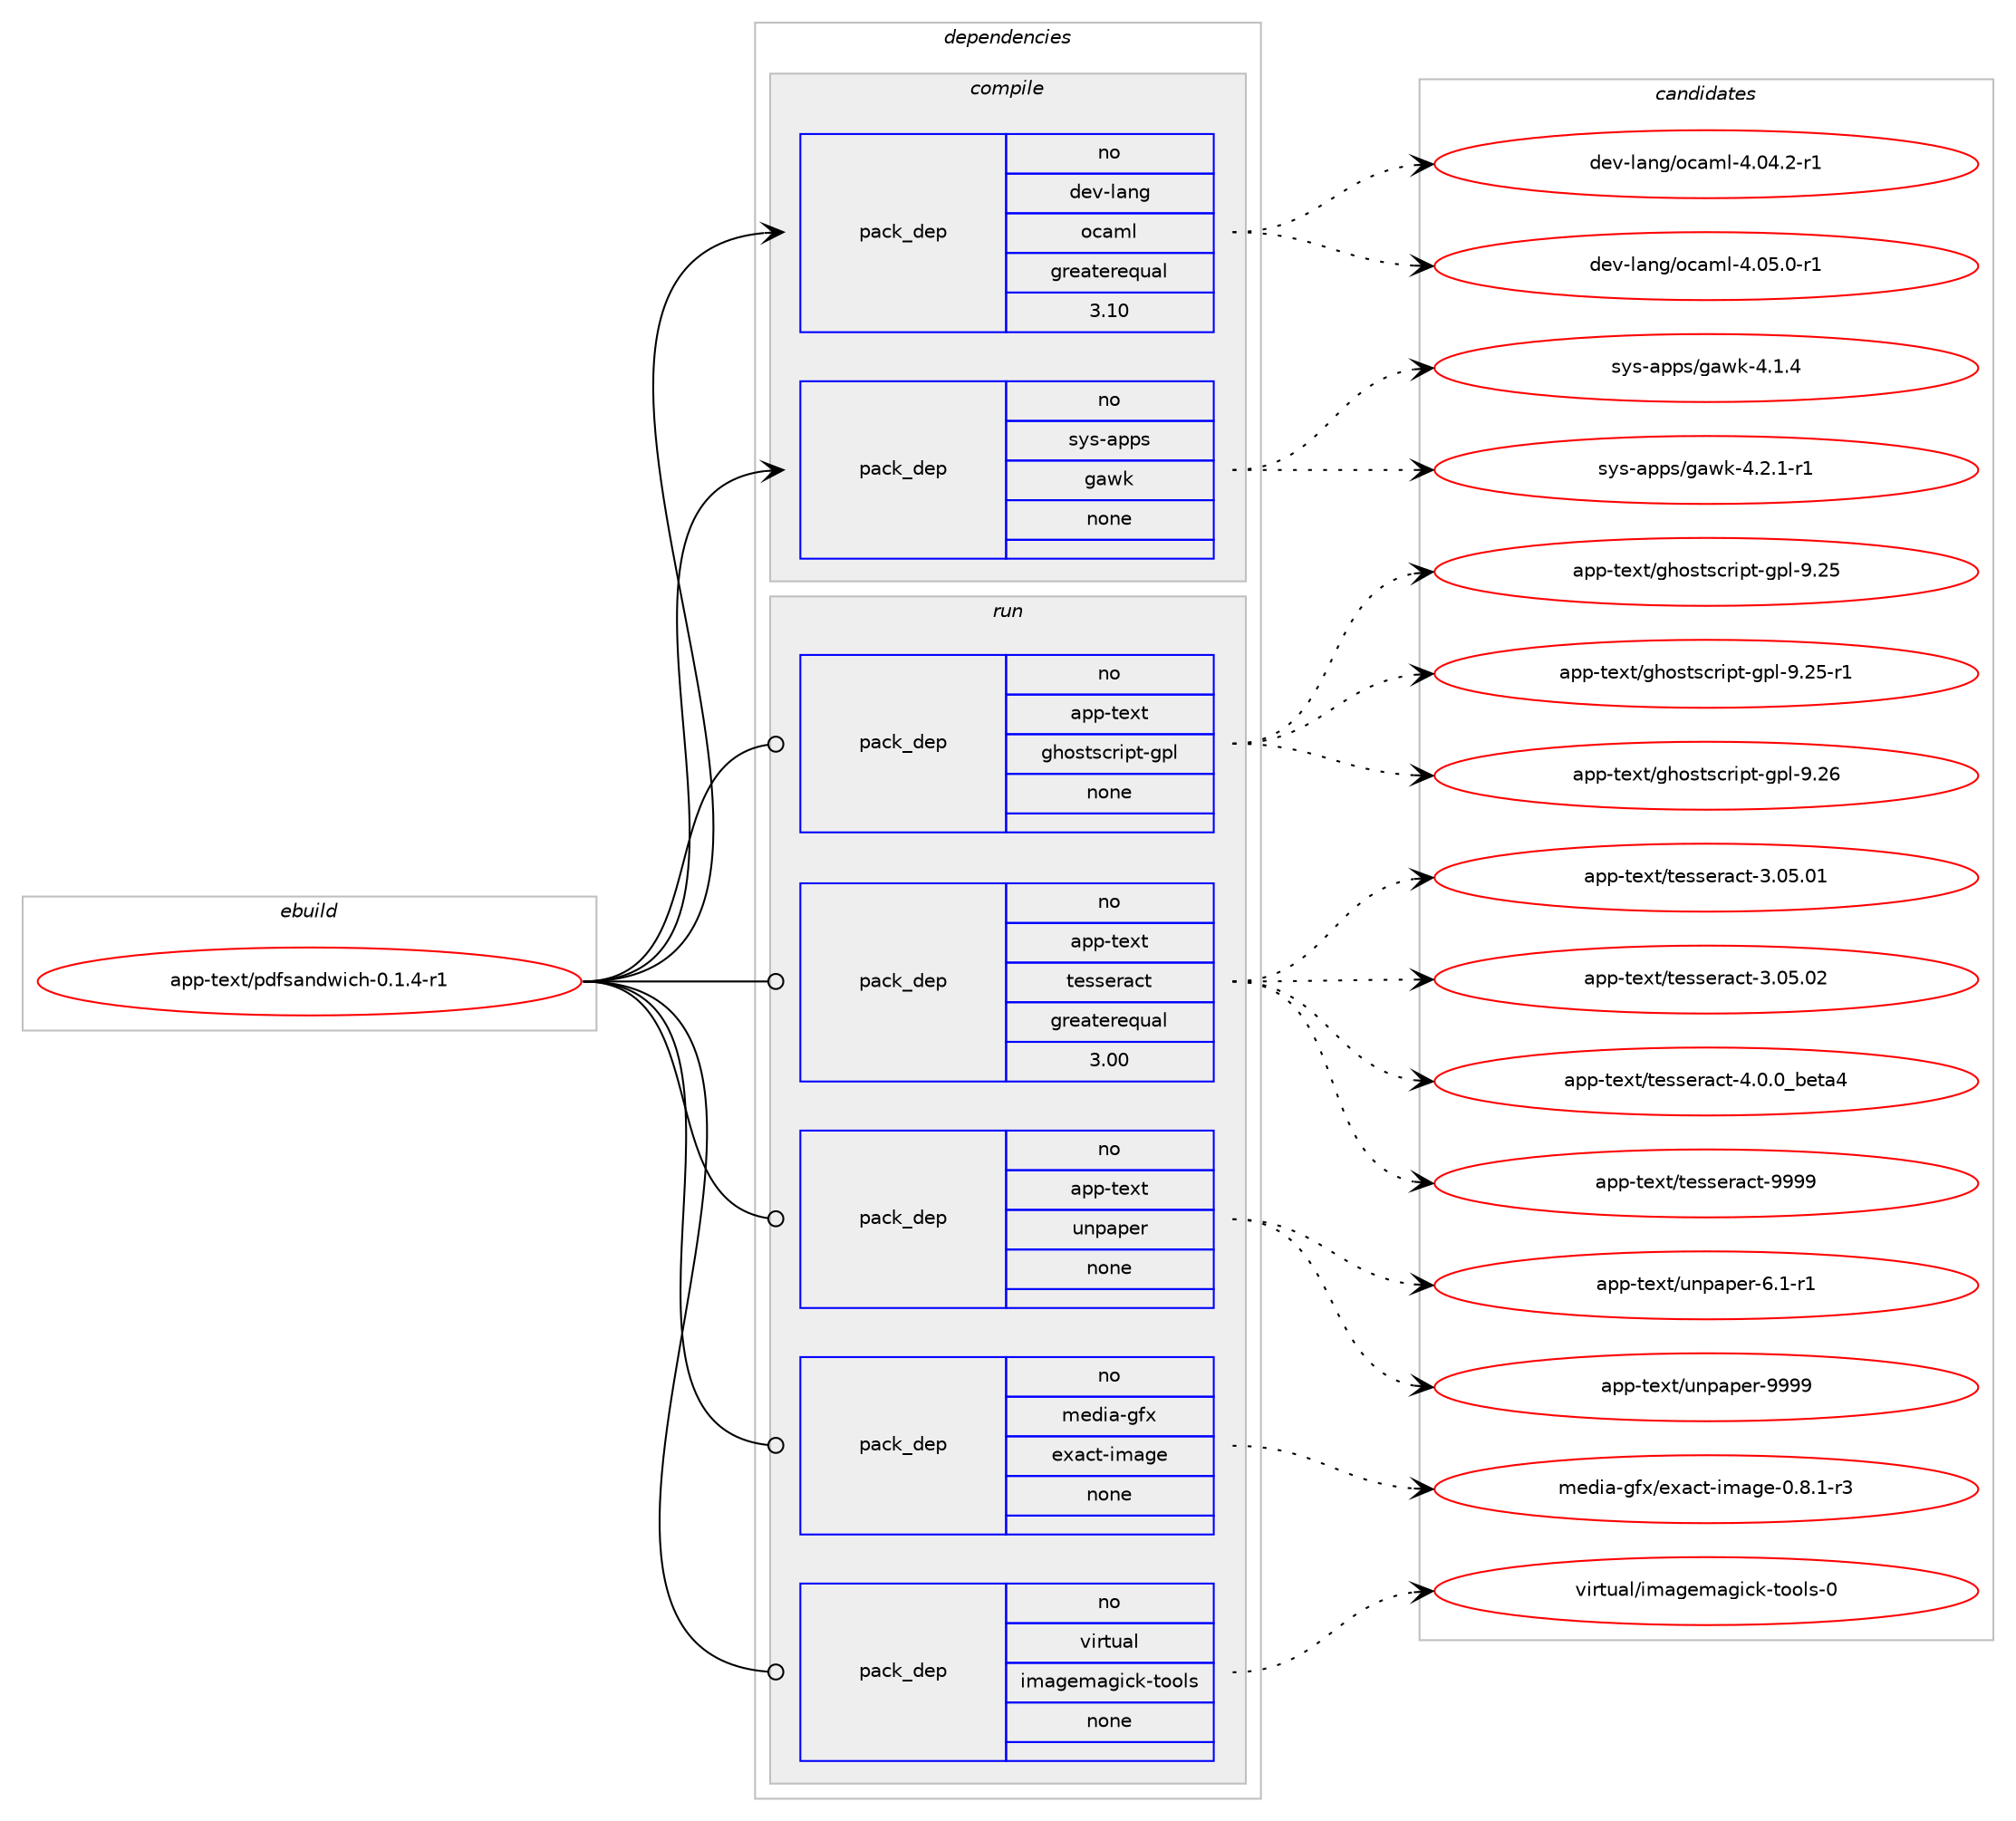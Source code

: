 digraph prolog {

# *************
# Graph options
# *************

newrank=true;
concentrate=true;
compound=true;
graph [rankdir=LR,fontname=Helvetica,fontsize=10,ranksep=1.5];#, ranksep=2.5, nodesep=0.2];
edge  [arrowhead=vee];
node  [fontname=Helvetica,fontsize=10];

# **********
# The ebuild
# **********

subgraph cluster_leftcol {
color=gray;
rank=same;
label=<<i>ebuild</i>>;
id [label="app-text/pdfsandwich-0.1.4-r1", color=red, width=4, href="../app-text/pdfsandwich-0.1.4-r1.svg"];
}

# ****************
# The dependencies
# ****************

subgraph cluster_midcol {
color=gray;
label=<<i>dependencies</i>>;
subgraph cluster_compile {
fillcolor="#eeeeee";
style=filled;
label=<<i>compile</i>>;
subgraph pack935111 {
dependency1311516 [label=<<TABLE BORDER="0" CELLBORDER="1" CELLSPACING="0" CELLPADDING="4" WIDTH="220"><TR><TD ROWSPAN="6" CELLPADDING="30">pack_dep</TD></TR><TR><TD WIDTH="110">no</TD></TR><TR><TD>dev-lang</TD></TR><TR><TD>ocaml</TD></TR><TR><TD>greaterequal</TD></TR><TR><TD>3.10</TD></TR></TABLE>>, shape=none, color=blue];
}
id:e -> dependency1311516:w [weight=20,style="solid",arrowhead="vee"];
subgraph pack935112 {
dependency1311517 [label=<<TABLE BORDER="0" CELLBORDER="1" CELLSPACING="0" CELLPADDING="4" WIDTH="220"><TR><TD ROWSPAN="6" CELLPADDING="30">pack_dep</TD></TR><TR><TD WIDTH="110">no</TD></TR><TR><TD>sys-apps</TD></TR><TR><TD>gawk</TD></TR><TR><TD>none</TD></TR><TR><TD></TD></TR></TABLE>>, shape=none, color=blue];
}
id:e -> dependency1311517:w [weight=20,style="solid",arrowhead="vee"];
}
subgraph cluster_compileandrun {
fillcolor="#eeeeee";
style=filled;
label=<<i>compile and run</i>>;
}
subgraph cluster_run {
fillcolor="#eeeeee";
style=filled;
label=<<i>run</i>>;
subgraph pack935113 {
dependency1311518 [label=<<TABLE BORDER="0" CELLBORDER="1" CELLSPACING="0" CELLPADDING="4" WIDTH="220"><TR><TD ROWSPAN="6" CELLPADDING="30">pack_dep</TD></TR><TR><TD WIDTH="110">no</TD></TR><TR><TD>app-text</TD></TR><TR><TD>ghostscript-gpl</TD></TR><TR><TD>none</TD></TR><TR><TD></TD></TR></TABLE>>, shape=none, color=blue];
}
id:e -> dependency1311518:w [weight=20,style="solid",arrowhead="odot"];
subgraph pack935114 {
dependency1311519 [label=<<TABLE BORDER="0" CELLBORDER="1" CELLSPACING="0" CELLPADDING="4" WIDTH="220"><TR><TD ROWSPAN="6" CELLPADDING="30">pack_dep</TD></TR><TR><TD WIDTH="110">no</TD></TR><TR><TD>app-text</TD></TR><TR><TD>tesseract</TD></TR><TR><TD>greaterequal</TD></TR><TR><TD>3.00</TD></TR></TABLE>>, shape=none, color=blue];
}
id:e -> dependency1311519:w [weight=20,style="solid",arrowhead="odot"];
subgraph pack935115 {
dependency1311520 [label=<<TABLE BORDER="0" CELLBORDER="1" CELLSPACING="0" CELLPADDING="4" WIDTH="220"><TR><TD ROWSPAN="6" CELLPADDING="30">pack_dep</TD></TR><TR><TD WIDTH="110">no</TD></TR><TR><TD>app-text</TD></TR><TR><TD>unpaper</TD></TR><TR><TD>none</TD></TR><TR><TD></TD></TR></TABLE>>, shape=none, color=blue];
}
id:e -> dependency1311520:w [weight=20,style="solid",arrowhead="odot"];
subgraph pack935116 {
dependency1311521 [label=<<TABLE BORDER="0" CELLBORDER="1" CELLSPACING="0" CELLPADDING="4" WIDTH="220"><TR><TD ROWSPAN="6" CELLPADDING="30">pack_dep</TD></TR><TR><TD WIDTH="110">no</TD></TR><TR><TD>media-gfx</TD></TR><TR><TD>exact-image</TD></TR><TR><TD>none</TD></TR><TR><TD></TD></TR></TABLE>>, shape=none, color=blue];
}
id:e -> dependency1311521:w [weight=20,style="solid",arrowhead="odot"];
subgraph pack935117 {
dependency1311522 [label=<<TABLE BORDER="0" CELLBORDER="1" CELLSPACING="0" CELLPADDING="4" WIDTH="220"><TR><TD ROWSPAN="6" CELLPADDING="30">pack_dep</TD></TR><TR><TD WIDTH="110">no</TD></TR><TR><TD>virtual</TD></TR><TR><TD>imagemagick-tools</TD></TR><TR><TD>none</TD></TR><TR><TD></TD></TR></TABLE>>, shape=none, color=blue];
}
id:e -> dependency1311522:w [weight=20,style="solid",arrowhead="odot"];
}
}

# **************
# The candidates
# **************

subgraph cluster_choices {
rank=same;
color=gray;
label=<<i>candidates</i>>;

subgraph choice935111 {
color=black;
nodesep=1;
choice1001011184510897110103471119997109108455246485246504511449 [label="dev-lang/ocaml-4.04.2-r1", color=red, width=4,href="../dev-lang/ocaml-4.04.2-r1.svg"];
choice1001011184510897110103471119997109108455246485346484511449 [label="dev-lang/ocaml-4.05.0-r1", color=red, width=4,href="../dev-lang/ocaml-4.05.0-r1.svg"];
dependency1311516:e -> choice1001011184510897110103471119997109108455246485246504511449:w [style=dotted,weight="100"];
dependency1311516:e -> choice1001011184510897110103471119997109108455246485346484511449:w [style=dotted,weight="100"];
}
subgraph choice935112 {
color=black;
nodesep=1;
choice11512111545971121121154710397119107455246494652 [label="sys-apps/gawk-4.1.4", color=red, width=4,href="../sys-apps/gawk-4.1.4.svg"];
choice115121115459711211211547103971191074552465046494511449 [label="sys-apps/gawk-4.2.1-r1", color=red, width=4,href="../sys-apps/gawk-4.2.1-r1.svg"];
dependency1311517:e -> choice11512111545971121121154710397119107455246494652:w [style=dotted,weight="100"];
dependency1311517:e -> choice115121115459711211211547103971191074552465046494511449:w [style=dotted,weight="100"];
}
subgraph choice935113 {
color=black;
nodesep=1;
choice97112112451161011201164710310411111511611599114105112116451031121084557465053 [label="app-text/ghostscript-gpl-9.25", color=red, width=4,href="../app-text/ghostscript-gpl-9.25.svg"];
choice971121124511610112011647103104111115116115991141051121164510311210845574650534511449 [label="app-text/ghostscript-gpl-9.25-r1", color=red, width=4,href="../app-text/ghostscript-gpl-9.25-r1.svg"];
choice97112112451161011201164710310411111511611599114105112116451031121084557465054 [label="app-text/ghostscript-gpl-9.26", color=red, width=4,href="../app-text/ghostscript-gpl-9.26.svg"];
dependency1311518:e -> choice97112112451161011201164710310411111511611599114105112116451031121084557465053:w [style=dotted,weight="100"];
dependency1311518:e -> choice971121124511610112011647103104111115116115991141051121164510311210845574650534511449:w [style=dotted,weight="100"];
dependency1311518:e -> choice97112112451161011201164710310411111511611599114105112116451031121084557465054:w [style=dotted,weight="100"];
}
subgraph choice935114 {
color=black;
nodesep=1;
choice97112112451161011201164711610111511510111497991164551464853464849 [label="app-text/tesseract-3.05.01", color=red, width=4,href="../app-text/tesseract-3.05.01.svg"];
choice97112112451161011201164711610111511510111497991164551464853464850 [label="app-text/tesseract-3.05.02", color=red, width=4,href="../app-text/tesseract-3.05.02.svg"];
choice971121124511610112011647116101115115101114979911645524648464895981011169752 [label="app-text/tesseract-4.0.0_beta4", color=red, width=4,href="../app-text/tesseract-4.0.0_beta4.svg"];
choice97112112451161011201164711610111511510111497991164557575757 [label="app-text/tesseract-9999", color=red, width=4,href="../app-text/tesseract-9999.svg"];
dependency1311519:e -> choice97112112451161011201164711610111511510111497991164551464853464849:w [style=dotted,weight="100"];
dependency1311519:e -> choice97112112451161011201164711610111511510111497991164551464853464850:w [style=dotted,weight="100"];
dependency1311519:e -> choice971121124511610112011647116101115115101114979911645524648464895981011169752:w [style=dotted,weight="100"];
dependency1311519:e -> choice97112112451161011201164711610111511510111497991164557575757:w [style=dotted,weight="100"];
}
subgraph choice935115 {
color=black;
nodesep=1;
choice97112112451161011201164711711011297112101114455446494511449 [label="app-text/unpaper-6.1-r1", color=red, width=4,href="../app-text/unpaper-6.1-r1.svg"];
choice971121124511610112011647117110112971121011144557575757 [label="app-text/unpaper-9999", color=red, width=4,href="../app-text/unpaper-9999.svg"];
dependency1311520:e -> choice97112112451161011201164711711011297112101114455446494511449:w [style=dotted,weight="100"];
dependency1311520:e -> choice971121124511610112011647117110112971121011144557575757:w [style=dotted,weight="100"];
}
subgraph choice935116 {
color=black;
nodesep=1;
choice109101100105974510310212047101120979911645105109971031014548465646494511451 [label="media-gfx/exact-image-0.8.1-r3", color=red, width=4,href="../media-gfx/exact-image-0.8.1-r3.svg"];
dependency1311521:e -> choice109101100105974510310212047101120979911645105109971031014548465646494511451:w [style=dotted,weight="100"];
}
subgraph choice935117 {
color=black;
nodesep=1;
choice1181051141161179710847105109971031011099710310599107451161111111081154548 [label="virtual/imagemagick-tools-0", color=red, width=4,href="../virtual/imagemagick-tools-0.svg"];
dependency1311522:e -> choice1181051141161179710847105109971031011099710310599107451161111111081154548:w [style=dotted,weight="100"];
}
}

}
